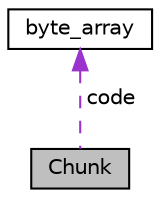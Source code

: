digraph "Chunk"
{
  edge [fontname="Helvetica",fontsize="10",labelfontname="Helvetica",labelfontsize="10"];
  node [fontname="Helvetica",fontsize="10",shape=record];
  Node1 [label="Chunk",height=0.2,width=0.4,color="black", fillcolor="grey75", style="filled", fontcolor="black"];
  Node2 -> Node1 [dir="back",color="darkorchid3",fontsize="10",style="dashed",label=" code" ];
  Node2 [label="byte_array",height=0.2,width=0.4,color="black", fillcolor="white", style="filled",URL="$structbyte__array.html"];
}
